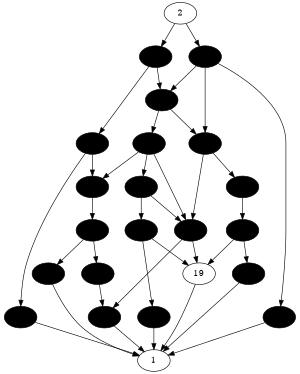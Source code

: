 digraph G {
	ratio="fill";
	size="2,2.5";
	1 [label="1"];
	2 [label="2"];
	3 [label="3" color=black style=filled];
	4 [label="4" color=black style=filled];
	5 [label="5" color=black style=filled];
	6 [label="6" color=black style=filled];
	7 [label="7" color=black style=filled];
	8 [label="8" color=black style=filled];
	9 [label="9" color=black style=filled];
	10 [label="10" color=black style=filled];
	11 [label="11" color=black style=filled];
	12 [label="12" color=black style=filled];
	13 [label="13" color=black style=filled];
	14 [label="14" color=black style=filled];
	15 [label="15" color=black style=filled];
	16 [label="16" color=black style=filled];
	17 [label="17" color=black style=filled];
	18 [label="18" color=black style=filled];
	19 [label="19"];
	20 [label="20" color=black style=filled];
	21 [label="21" color=black style=filled];
	22 [label="22" color=black style=filled];
	23 [label="23" color=black style=filled];
	2 -> 3;
	2 -> 5;
	3 -> 4;
	3 -> 6;
	4 -> 9;
	4 -> 11;
	8 -> 15;
	5 -> 6;
	15 -> 1;
	5 -> 17;
	5 -> 18;
	7 -> 9;
	7 -> 16;
	6 -> 7;
	6 -> 17;
	7 -> 13;
	9 -> 10;
	10 -> 8;
	10 -> 23;
	11 -> 1;
	12 -> 1;
	13 -> 14;
	13 -> 16;
	14 -> 12;
	14 -> 19;
	16 -> 15;
	16 -> 19;
	17 -> 16;
	17 -> 21;
	18 -> 1;
	19 -> 1;
	20 -> 19;
	20 -> 22;
	21 -> 20;
	22 -> 1;
	23 -> 1;
}
